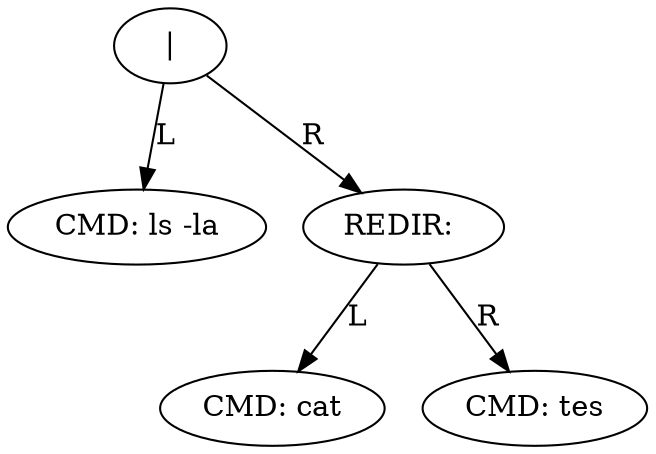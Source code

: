 digraph AST {
"0x603000001480" [label="|"];
"0x603000001480" -> "0x6030000014e0" [label="L"];
"0x6030000014e0" [label="CMD: ls -la"];
"0x603000001480" -> "0x603000001510" [label="R"];
"0x603000001510" [label="REDIR: "];
"0x603000001510" -> "0x603000001570" [label="L"];
"0x603000001570" [label="CMD: cat"];
"0x603000001510" -> "0x603000001540" [label="R"];
"0x603000001540" [label="CMD: tes"];
}
